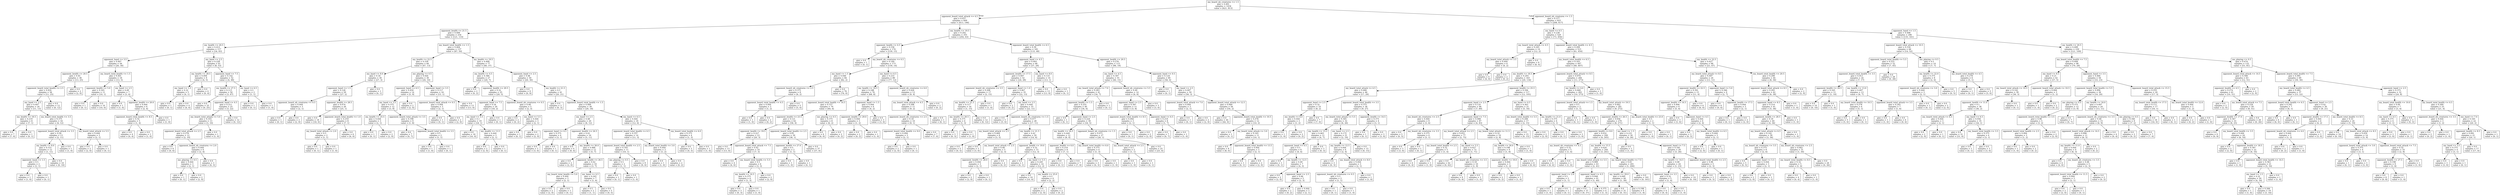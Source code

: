 digraph Tree {
node [shape=box] ;
0 [label="my_board_nb_creatures <= 1.5\ngini = 0.491\nsamples = 1434\nvalue = [621, 813]"] ;
1 [label="opponent_board_total_attack <= 4.5\ngini = 0.437\nsamples = 609\nvalue = [413, 196]"] ;
0 -> 1 [labeldistance=2.5, labelangle=45, headlabel="True"] ;
2 [label="opponent_health <= 21.5\ngini = 0.499\nsamples = 254\nvalue = [121, 133]"] ;
1 -> 2 ;
3 [label="my_health <= 20.5\ngini = 0.412\nsamples = 117\nvalue = [34, 83]"] ;
2 -> 3 ;
4 [label="opponent_hand <= 3.5\ngini = 0.497\nsamples = 56\nvalue = [26, 30]"] ;
3 -> 4 ;
5 [label="opponent_health <= 20.5\ngini = 0.45\nsamples = 38\nvalue = [13, 25]"] ;
4 -> 5 ;
6 [label="opponent_board_total_health <= 2.5\ngini = 0.424\nsamples = 36\nvalue = [11, 25]"] ;
5 -> 6 ;
7 [label="my_hand <= 2.5\ngini = 0.497\nsamples = 24\nvalue = [11, 13]"] ;
6 -> 7 ;
8 [label="my_health <= 18.5\ngini = 0.219\nsamples = 8\nvalue = [7, 1]"] ;
7 -> 8 ;
9 [label="gini = 0.0\nsamples = 7\nvalue = [7, 0]"] ;
8 -> 9 ;
10 [label="gini = 0.0\nsamples = 1\nvalue = [0, 1]"] ;
8 -> 10 ;
11 [label="my_board_total_health <= 3.5\ngini = 0.375\nsamples = 16\nvalue = [4, 12]"] ;
7 -> 11 ;
12 [label="opponent_board_total_attack <= 3.5\ngini = 0.26\nsamples = 13\nvalue = [2, 11]"] ;
11 -> 12 ;
13 [label="my_health <= 8.0\ngini = 0.153\nsamples = 12\nvalue = [1, 11]"] ;
12 -> 13 ;
14 [label="opponent_hand <= 1.5\ngini = 0.5\nsamples = 2\nvalue = [1, 1]"] ;
13 -> 14 ;
15 [label="gini = 0.0\nsamples = 1\nvalue = [1, 0]"] ;
14 -> 15 ;
16 [label="gini = 0.0\nsamples = 1\nvalue = [0, 1]"] ;
14 -> 16 ;
17 [label="gini = 0.0\nsamples = 10\nvalue = [0, 10]"] ;
13 -> 17 ;
18 [label="gini = 0.0\nsamples = 1\nvalue = [1, 0]"] ;
12 -> 18 ;
19 [label="my_board_total_attack <= 5.5\ngini = 0.444\nsamples = 3\nvalue = [2, 1]"] ;
11 -> 19 ;
20 [label="gini = 0.0\nsamples = 2\nvalue = [2, 0]"] ;
19 -> 20 ;
21 [label="gini = 0.0\nsamples = 1\nvalue = [0, 1]"] ;
19 -> 21 ;
22 [label="gini = 0.0\nsamples = 12\nvalue = [0, 12]"] ;
6 -> 22 ;
23 [label="gini = 0.0\nsamples = 2\nvalue = [2, 0]"] ;
5 -> 23 ;
24 [label="my_board_total_health <= 1.5\ngini = 0.401\nsamples = 18\nvalue = [13, 5]"] ;
4 -> 24 ;
25 [label="opponent_health <= 5.0\ngini = 0.165\nsamples = 11\nvalue = [10, 1]"] ;
24 -> 25 ;
26 [label="gini = 0.0\nsamples = 1\nvalue = [0, 1]"] ;
25 -> 26 ;
27 [label="gini = 0.0\nsamples = 10\nvalue = [10, 0]"] ;
25 -> 27 ;
28 [label="my_hand <= 2.5\ngini = 0.49\nsamples = 7\nvalue = [3, 4]"] ;
24 -> 28 ;
29 [label="gini = 0.0\nsamples = 1\nvalue = [1, 0]"] ;
28 -> 29 ;
30 [label="opponent_health <= 20.0\ngini = 0.444\nsamples = 6\nvalue = [2, 4]"] ;
28 -> 30 ;
31 [label="opponent_board_total_health <= 8.5\ngini = 0.32\nsamples = 5\nvalue = [1, 4]"] ;
30 -> 31 ;
32 [label="gini = 0.0\nsamples = 4\nvalue = [0, 4]"] ;
31 -> 32 ;
33 [label="gini = 0.0\nsamples = 1\nvalue = [1, 0]"] ;
31 -> 33 ;
34 [label="gini = 0.0\nsamples = 1\nvalue = [1, 0]"] ;
30 -> 34 ;
35 [label="my_hand <= 2.5\ngini = 0.228\nsamples = 61\nvalue = [8, 53]"] ;
3 -> 35 ;
36 [label="my_health <= 28.5\ngini = 0.494\nsamples = 9\nvalue = [4, 5]"] ;
35 -> 36 ;
37 [label="my_hand <= 1.5\ngini = 0.32\nsamples = 5\nvalue = [4, 1]"] ;
36 -> 37 ;
38 [label="gini = 0.0\nsamples = 1\nvalue = [0, 1]"] ;
37 -> 38 ;
39 [label="gini = 0.0\nsamples = 4\nvalue = [4, 0]"] ;
37 -> 39 ;
40 [label="gini = 0.0\nsamples = 4\nvalue = [0, 4]"] ;
36 -> 40 ;
41 [label="opponent_hand <= 7.5\ngini = 0.142\nsamples = 52\nvalue = [4, 48]"] ;
35 -> 41 ;
42 [label="my_health <= 27.5\ngini = 0.113\nsamples = 50\nvalue = [3, 47]"] ;
41 -> 42 ;
43 [label="gini = 0.0\nsamples = 25\nvalue = [0, 25]"] ;
42 -> 43 ;
44 [label="opponent_hand <= 4.5\ngini = 0.211\nsamples = 25\nvalue = [3, 22]"] ;
42 -> 44 ;
45 [label="my_board_total_attack <= 5.0\ngini = 0.355\nsamples = 13\nvalue = [3, 10]"] ;
44 -> 45 ;
46 [label="opponent_board_total_attack <= 2.5\ngini = 0.278\nsamples = 12\nvalue = [2, 10]"] ;
45 -> 46 ;
47 [label="gini = 0.0\nsamples = 6\nvalue = [0, 6]"] ;
46 -> 47 ;
48 [label="opponent_board_nb_creatures <= 2.0\ngini = 0.444\nsamples = 6\nvalue = [2, 4]"] ;
46 -> 48 ;
49 [label="me_playing <= 0.5\ngini = 0.444\nsamples = 3\nvalue = [2, 1]"] ;
48 -> 49 ;
50 [label="gini = 0.0\nsamples = 1\nvalue = [0, 1]"] ;
49 -> 50 ;
51 [label="gini = 0.0\nsamples = 2\nvalue = [2, 0]"] ;
49 -> 51 ;
52 [label="gini = 0.0\nsamples = 3\nvalue = [0, 3]"] ;
48 -> 52 ;
53 [label="gini = 0.0\nsamples = 1\nvalue = [1, 0]"] ;
45 -> 53 ;
54 [label="gini = 0.0\nsamples = 12\nvalue = [0, 12]"] ;
44 -> 54 ;
55 [label="my_hand <= 6.5\ngini = 0.5\nsamples = 2\nvalue = [1, 1]"] ;
41 -> 55 ;
56 [label="gini = 0.0\nsamples = 1\nvalue = [0, 1]"] ;
55 -> 56 ;
57 [label="gini = 0.0\nsamples = 1\nvalue = [1, 0]"] ;
55 -> 57 ;
58 [label="my_board_total_health <= 1.5\ngini = 0.464\nsamples = 137\nvalue = [87, 50]"] ;
2 -> 58 ;
59 [label="my_health <= 22.5\ngini = 0.339\nsamples = 60\nvalue = [47, 13]"] ;
58 -> 59 ;
60 [label="my_hand <= 8.0\ngini = 0.18\nsamples = 30\nvalue = [27, 3]"] ;
59 -> 60 ;
61 [label="opponent_hand <= 1.5\ngini = 0.128\nsamples = 29\nvalue = [27, 2]"] ;
60 -> 61 ;
62 [label="opponent_board_nb_creatures <= 0.5\ngini = 0.444\nsamples = 3\nvalue = [2, 1]"] ;
61 -> 62 ;
63 [label="gini = 0.0\nsamples = 1\nvalue = [0, 1]"] ;
62 -> 63 ;
64 [label="gini = 0.0\nsamples = 2\nvalue = [2, 0]"] ;
62 -> 64 ;
65 [label="opponent_health <= 28.5\ngini = 0.074\nsamples = 26\nvalue = [25, 1]"] ;
61 -> 65 ;
66 [label="gini = 0.0\nsamples = 18\nvalue = [18, 0]"] ;
65 -> 66 ;
67 [label="opponent_board_total_health <= 1.0\ngini = 0.219\nsamples = 8\nvalue = [7, 1]"] ;
65 -> 67 ;
68 [label="my_board_total_attack <= 2.0\ngini = 0.5\nsamples = 2\nvalue = [1, 1]"] ;
67 -> 68 ;
69 [label="gini = 0.0\nsamples = 1\nvalue = [0, 1]"] ;
68 -> 69 ;
70 [label="gini = 0.0\nsamples = 1\nvalue = [1, 0]"] ;
68 -> 70 ;
71 [label="gini = 0.0\nsamples = 6\nvalue = [6, 0]"] ;
67 -> 71 ;
72 [label="gini = 0.0\nsamples = 1\nvalue = [0, 1]"] ;
60 -> 72 ;
73 [label="me_playing <= 0.5\ngini = 0.444\nsamples = 30\nvalue = [20, 10]"] ;
59 -> 73 ;
74 [label="opponent_hand <= 6.5\ngini = 0.459\nsamples = 14\nvalue = [5, 9]"] ;
73 -> 74 ;
75 [label="my_hand <= 3.5\ngini = 0.375\nsamples = 12\nvalue = [3, 9]"] ;
74 -> 75 ;
76 [label="my_health <= 25.5\ngini = 0.444\nsamples = 3\nvalue = [2, 1]"] ;
75 -> 76 ;
77 [label="gini = 0.0\nsamples = 1\nvalue = [0, 1]"] ;
76 -> 77 ;
78 [label="gini = 0.0\nsamples = 2\nvalue = [2, 0]"] ;
76 -> 78 ;
79 [label="opponent_board_total_attack <= 3.5\ngini = 0.198\nsamples = 9\nvalue = [1, 8]"] ;
75 -> 79 ;
80 [label="gini = 0.0\nsamples = 7\nvalue = [0, 7]"] ;
79 -> 80 ;
81 [label="opponent_board_total_health <= 3.5\ngini = 0.5\nsamples = 2\nvalue = [1, 1]"] ;
79 -> 81 ;
82 [label="gini = 0.0\nsamples = 1\nvalue = [1, 0]"] ;
81 -> 82 ;
83 [label="gini = 0.0\nsamples = 1\nvalue = [0, 1]"] ;
81 -> 83 ;
84 [label="gini = 0.0\nsamples = 2\nvalue = [2, 0]"] ;
74 -> 84 ;
85 [label="opponent_hand <= 3.5\ngini = 0.117\nsamples = 16\nvalue = [15, 1]"] ;
73 -> 85 ;
86 [label="opponent_board_total_attack <= 0.5\ngini = 0.444\nsamples = 3\nvalue = [2, 1]"] ;
85 -> 86 ;
87 [label="gini = 0.0\nsamples = 1\nvalue = [0, 1]"] ;
86 -> 87 ;
88 [label="gini = 0.0\nsamples = 2\nvalue = [2, 0]"] ;
86 -> 88 ;
89 [label="gini = 0.0\nsamples = 13\nvalue = [13, 0]"] ;
85 -> 89 ;
90 [label="my_health <= 19.5\ngini = 0.499\nsamples = 77\nvalue = [40, 37]"] ;
58 -> 90 ;
91 [label="my_health <= 4.5\ngini = 0.384\nsamples = 27\nvalue = [20, 7]"] ;
90 -> 91 ;
92 [label="gini = 0.0\nsamples = 2\nvalue = [0, 2]"] ;
91 -> 92 ;
93 [label="opponent_health <= 29.5\ngini = 0.32\nsamples = 25\nvalue = [20, 5]"] ;
91 -> 93 ;
94 [label="opponent_hand <= 7.5\ngini = 0.18\nsamples = 20\nvalue = [18, 2]"] ;
93 -> 94 ;
95 [label="my_hand <= 5.5\ngini = 0.1\nsamples = 19\nvalue = [18, 1]"] ;
94 -> 95 ;
96 [label="gini = 0.0\nsamples = 16\nvalue = [16, 0]"] ;
95 -> 96 ;
97 [label="my_health <= 13.5\ngini = 0.444\nsamples = 3\nvalue = [2, 1]"] ;
95 -> 97 ;
98 [label="gini = 0.0\nsamples = 2\nvalue = [2, 0]"] ;
97 -> 98 ;
99 [label="gini = 0.0\nsamples = 1\nvalue = [0, 1]"] ;
97 -> 99 ;
100 [label="gini = 0.0\nsamples = 1\nvalue = [0, 1]"] ;
94 -> 100 ;
101 [label="opponent_board_nb_creatures <= 0.5\ngini = 0.48\nsamples = 5\nvalue = [2, 3]"] ;
93 -> 101 ;
102 [label="gini = 0.0\nsamples = 2\nvalue = [0, 2]"] ;
101 -> 102 ;
103 [label="my_hand <= 5.5\ngini = 0.444\nsamples = 3\nvalue = [2, 1]"] ;
101 -> 103 ;
104 [label="gini = 0.0\nsamples = 1\nvalue = [0, 1]"] ;
103 -> 104 ;
105 [label="gini = 0.0\nsamples = 2\nvalue = [2, 0]"] ;
103 -> 105 ;
106 [label="opponent_hand <= 2.5\ngini = 0.48\nsamples = 50\nvalue = [20, 30]"] ;
90 -> 106 ;
107 [label="gini = 0.0\nsamples = 9\nvalue = [0, 9]"] ;
106 -> 107 ;
108 [label="my_health <= 21.5\ngini = 0.5\nsamples = 41\nvalue = [20, 21]"] ;
106 -> 108 ;
109 [label="gini = 0.0\nsamples = 3\nvalue = [0, 3]"] ;
108 -> 109 ;
110 [label="opponent_board_total_health <= 1.5\ngini = 0.499\nsamples = 38\nvalue = [20, 18]"] ;
108 -> 110 ;
111 [label="my_hand <= 2.5\ngini = 0.48\nsamples = 20\nvalue = [8, 12]"] ;
110 -> 111 ;
112 [label="opponent_hand <= 4.5\ngini = 0.375\nsamples = 4\nvalue = [3, 1]"] ;
111 -> 112 ;
113 [label="gini = 0.0\nsamples = 3\nvalue = [3, 0]"] ;
112 -> 113 ;
114 [label="gini = 0.0\nsamples = 1\nvalue = [0, 1]"] ;
112 -> 114 ;
115 [label="opponent_health <= 24.5\ngini = 0.43\nsamples = 16\nvalue = [5, 11]"] ;
111 -> 115 ;
116 [label="gini = 0.0\nsamples = 4\nvalue = [0, 4]"] ;
115 -> 116 ;
117 [label="my_health <= 26.0\ngini = 0.486\nsamples = 12\nvalue = [5, 7]"] ;
115 -> 117 ;
118 [label="gini = 0.0\nsamples = 2\nvalue = [2, 0]"] ;
117 -> 118 ;
119 [label="opponent_health <= 26.5\ngini = 0.42\nsamples = 10\nvalue = [3, 7]"] ;
117 -> 119 ;
120 [label="my_board_total_health <= 5.0\ngini = 0.444\nsamples = 3\nvalue = [2, 1]"] ;
119 -> 120 ;
121 [label="gini = 0.0\nsamples = 2\nvalue = [2, 0]"] ;
120 -> 121 ;
122 [label="gini = 0.0\nsamples = 1\nvalue = [0, 1]"] ;
120 -> 122 ;
123 [label="my_hand <= 4.5\ngini = 0.245\nsamples = 7\nvalue = [1, 6]"] ;
119 -> 123 ;
124 [label="gini = 0.5\nsamples = 2\nvalue = [1, 1]"] ;
123 -> 124 ;
125 [label="gini = 0.0\nsamples = 5\nvalue = [0, 5]"] ;
123 -> 125 ;
126 [label="my_hand <= 6.5\ngini = 0.444\nsamples = 18\nvalue = [12, 6]"] ;
110 -> 126 ;
127 [label="opponent_board_total_health <= 6.5\ngini = 0.337\nsamples = 14\nvalue = [11, 3]"] ;
126 -> 127 ;
128 [label="opponent_board_total_health <= 2.5\ngini = 0.165\nsamples = 11\nvalue = [10, 1]"] ;
127 -> 128 ;
129 [label="me_playing <= 0.5\ngini = 0.5\nsamples = 2\nvalue = [1, 1]"] ;
128 -> 129 ;
130 [label="gini = 0.0\nsamples = 1\nvalue = [0, 1]"] ;
129 -> 130 ;
131 [label="gini = 0.0\nsamples = 1\nvalue = [1, 0]"] ;
129 -> 131 ;
132 [label="gini = 0.0\nsamples = 9\nvalue = [9, 0]"] ;
128 -> 132 ;
133 [label="my_board_total_health <= 3.0\ngini = 0.444\nsamples = 3\nvalue = [1, 2]"] ;
127 -> 133 ;
134 [label="gini = 0.0\nsamples = 1\nvalue = [1, 0]"] ;
133 -> 134 ;
135 [label="gini = 0.0\nsamples = 2\nvalue = [0, 2]"] ;
133 -> 135 ;
136 [label="my_board_total_health <= 6.0\ngini = 0.375\nsamples = 4\nvalue = [1, 3]"] ;
126 -> 136 ;
137 [label="gini = 0.0\nsamples = 3\nvalue = [0, 3]"] ;
136 -> 137 ;
138 [label="gini = 0.0\nsamples = 1\nvalue = [1, 0]"] ;
136 -> 138 ;
139 [label="my_health <= 19.5\ngini = 0.292\nsamples = 355\nvalue = [292, 63]"] ;
1 -> 139 ;
140 [label="opponent_health <= 4.5\ngini = 0.158\nsamples = 174\nvalue = [159, 15]"] ;
139 -> 140 ;
141 [label="gini = 0.0\nsamples = 1\nvalue = [0, 1]"] ;
140 -> 141 ;
142 [label="my_board_nb_creatures <= 0.5\ngini = 0.149\nsamples = 173\nvalue = [159, 14]"] ;
140 -> 142 ;
143 [label="my_hand <= 1.5\ngini = 0.046\nsamples = 84\nvalue = [82, 2]"] ;
142 -> 143 ;
144 [label="opponent_board_nb_creatures <= 2.5\ngini = 0.375\nsamples = 8\nvalue = [6, 2]"] ;
143 -> 144 ;
145 [label="opponent_board_total_health <= 4.5\ngini = 0.444\nsamples = 3\nvalue = [1, 2]"] ;
144 -> 145 ;
146 [label="gini = 0.0\nsamples = 1\nvalue = [1, 0]"] ;
145 -> 146 ;
147 [label="gini = 0.0\nsamples = 2\nvalue = [0, 2]"] ;
145 -> 147 ;
148 [label="gini = 0.0\nsamples = 5\nvalue = [5, 0]"] ;
144 -> 148 ;
149 [label="gini = 0.0\nsamples = 76\nvalue = [76, 0]"] ;
143 -> 149 ;
150 [label="my_hand <= 6.5\ngini = 0.233\nsamples = 89\nvalue = [77, 12]"] ;
142 -> 150 ;
151 [label="my_health <= 18.5\ngini = 0.188\nsamples = 76\nvalue = [68, 8]"] ;
150 -> 151 ;
152 [label="opponent_board_total_health <= 14.5\ngini = 0.157\nsamples = 70\nvalue = [64, 6]"] ;
151 -> 152 ;
153 [label="opponent_health <= 23.5\ngini = 0.121\nsamples = 62\nvalue = [58, 4]"] ;
152 -> 153 ;
154 [label="opponent_health <= 19.5\ngini = 0.227\nsamples = 23\nvalue = [20, 3]"] ;
153 -> 154 ;
155 [label="gini = 0.0\nsamples = 13\nvalue = [13, 0]"] ;
154 -> 155 ;
156 [label="opponent_board_total_attack <= 7.5\ngini = 0.42\nsamples = 10\nvalue = [7, 3]"] ;
154 -> 156 ;
157 [label="gini = 0.0\nsamples = 4\nvalue = [4, 0]"] ;
156 -> 157 ;
158 [label="my_board_total_health <= 5.5\ngini = 0.5\nsamples = 6\nvalue = [3, 3]"] ;
156 -> 158 ;
159 [label="my_health <= 14.5\ngini = 0.375\nsamples = 4\nvalue = [1, 3]"] ;
158 -> 159 ;
160 [label="gini = 0.0\nsamples = 3\nvalue = [0, 3]"] ;
159 -> 160 ;
161 [label="gini = 0.0\nsamples = 1\nvalue = [1, 0]"] ;
159 -> 161 ;
162 [label="gini = 0.0\nsamples = 2\nvalue = [2, 0]"] ;
158 -> 162 ;
163 [label="opponent_board_total_health <= 2.5\ngini = 0.05\nsamples = 39\nvalue = [38, 1]"] ;
153 -> 163 ;
164 [label="opponent_health <= 27.0\ngini = 0.5\nsamples = 2\nvalue = [1, 1]"] ;
163 -> 164 ;
165 [label="gini = 0.0\nsamples = 1\nvalue = [1, 0]"] ;
164 -> 165 ;
166 [label="gini = 0.0\nsamples = 1\nvalue = [0, 1]"] ;
164 -> 166 ;
167 [label="gini = 0.0\nsamples = 37\nvalue = [37, 0]"] ;
163 -> 167 ;
168 [label="me_playing <= 0.5\ngini = 0.375\nsamples = 8\nvalue = [6, 2]"] ;
152 -> 168 ;
169 [label="gini = 0.0\nsamples = 6\nvalue = [6, 0]"] ;
168 -> 169 ;
170 [label="gini = 0.0\nsamples = 2\nvalue = [0, 2]"] ;
168 -> 170 ;
171 [label="opponent_hand <= 1.5\ngini = 0.444\nsamples = 6\nvalue = [4, 2]"] ;
151 -> 171 ;
172 [label="opponent_health <= 29.0\ngini = 0.444\nsamples = 3\nvalue = [1, 2]"] ;
171 -> 172 ;
173 [label="gini = 0.0\nsamples = 2\nvalue = [0, 2]"] ;
172 -> 173 ;
174 [label="gini = 0.0\nsamples = 1\nvalue = [1, 0]"] ;
172 -> 174 ;
175 [label="gini = 0.0\nsamples = 3\nvalue = [3, 0]"] ;
171 -> 175 ;
176 [label="opponent_board_nb_creatures <= 6.0\ngini = 0.426\nsamples = 13\nvalue = [9, 4]"] ;
150 -> 176 ;
177 [label="my_board_total_attack <= 4.5\ngini = 0.298\nsamples = 11\nvalue = [9, 2]"] ;
176 -> 177 ;
178 [label="opponent_board_nb_creatures <= 2.5\ngini = 0.18\nsamples = 10\nvalue = [9, 1]"] ;
177 -> 178 ;
179 [label="opponent_board_total_health <= 9.0\ngini = 0.444\nsamples = 3\nvalue = [2, 1]"] ;
178 -> 179 ;
180 [label="gini = 0.0\nsamples = 2\nvalue = [2, 0]"] ;
179 -> 180 ;
181 [label="gini = 0.0\nsamples = 1\nvalue = [0, 1]"] ;
179 -> 181 ;
182 [label="gini = 0.0\nsamples = 7\nvalue = [7, 0]"] ;
178 -> 182 ;
183 [label="gini = 0.0\nsamples = 1\nvalue = [0, 1]"] ;
177 -> 183 ;
184 [label="gini = 0.0\nsamples = 2\nvalue = [0, 2]"] ;
176 -> 184 ;
185 [label="opponent_board_total_health <= 6.5\ngini = 0.39\nsamples = 181\nvalue = [133, 48]"] ;
139 -> 185 ;
186 [label="opponent_hand <= 4.5\ngini = 0.493\nsamples = 66\nvalue = [37, 29]"] ;
185 -> 186 ;
187 [label="opponent_health <= 17.5\ngini = 0.497\nsamples = 52\nvalue = [24, 28]"] ;
186 -> 187 ;
188 [label="opponent_board_nb_creatures <= 3.5\ngini = 0.208\nsamples = 17\nvalue = [2, 15]"] ;
187 -> 188 ;
189 [label="my_health <= 21.5\ngini = 0.117\nsamples = 16\nvalue = [1, 15]"] ;
188 -> 189 ;
190 [label="my_health <= 20.5\ngini = 0.375\nsamples = 4\nvalue = [1, 3]"] ;
189 -> 190 ;
191 [label="gini = 0.0\nsamples = 3\nvalue = [0, 3]"] ;
190 -> 191 ;
192 [label="gini = 0.0\nsamples = 1\nvalue = [1, 0]"] ;
190 -> 192 ;
193 [label="gini = 0.0\nsamples = 12\nvalue = [0, 12]"] ;
189 -> 193 ;
194 [label="gini = 0.0\nsamples = 1\nvalue = [1, 0]"] ;
188 -> 194 ;
195 [label="opponent_hand <= 1.0\ngini = 0.467\nsamples = 35\nvalue = [22, 13]"] ;
187 -> 195 ;
196 [label="gini = 0.0\nsamples = 2\nvalue = [0, 2]"] ;
195 -> 196 ;
197 [label="my_hand <= 2.5\ngini = 0.444\nsamples = 33\nvalue = [22, 11]"] ;
195 -> 197 ;
198 [label="gini = 0.0\nsamples = 5\nvalue = [5, 0]"] ;
197 -> 198 ;
199 [label="opponent_board_nb_creatures <= 1.5\ngini = 0.477\nsamples = 28\nvalue = [17, 11]"] ;
197 -> 199 ;
200 [label="my_board_total_attack <= 2.5\ngini = 0.469\nsamples = 8\nvalue = [3, 5]"] ;
199 -> 200 ;
201 [label="gini = 0.0\nsamples = 5\nvalue = [0, 5]"] ;
200 -> 201 ;
202 [label="gini = 0.0\nsamples = 3\nvalue = [3, 0]"] ;
200 -> 202 ;
203 [label="my_health <= 21.5\ngini = 0.42\nsamples = 20\nvalue = [14, 6]"] ;
199 -> 203 ;
204 [label="my_board_total_attack <= 2.5\ngini = 0.48\nsamples = 5\nvalue = [2, 3]"] ;
203 -> 204 ;
205 [label="opponent_health <= 28.0\ngini = 0.444\nsamples = 3\nvalue = [2, 1]"] ;
204 -> 205 ;
206 [label="gini = 0.0\nsamples = 2\nvalue = [2, 0]"] ;
205 -> 206 ;
207 [label="gini = 0.0\nsamples = 1\nvalue = [0, 1]"] ;
205 -> 207 ;
208 [label="gini = 0.0\nsamples = 2\nvalue = [0, 2]"] ;
204 -> 208 ;
209 [label="opponent_health <= 19.0\ngini = 0.32\nsamples = 15\nvalue = [12, 3]"] ;
203 -> 209 ;
210 [label="gini = 0.0\nsamples = 1\nvalue = [0, 1]"] ;
209 -> 210 ;
211 [label="my_hand <= 5.5\ngini = 0.245\nsamples = 14\nvalue = [12, 2]"] ;
209 -> 211 ;
212 [label="gini = 0.0\nsamples = 10\nvalue = [10, 0]"] ;
211 -> 212 ;
213 [label="my_health <= 25.0\ngini = 0.5\nsamples = 4\nvalue = [2, 2]"] ;
211 -> 213 ;
214 [label="gini = 0.0\nsamples = 2\nvalue = [2, 0]"] ;
213 -> 214 ;
215 [label="gini = 0.0\nsamples = 2\nvalue = [0, 2]"] ;
213 -> 215 ;
216 [label="my_hand <= 8.0\ngini = 0.133\nsamples = 14\nvalue = [13, 1]"] ;
186 -> 216 ;
217 [label="gini = 0.0\nsamples = 13\nvalue = [13, 0]"] ;
216 -> 217 ;
218 [label="gini = 0.0\nsamples = 1\nvalue = [0, 1]"] ;
216 -> 218 ;
219 [label="opponent_health <= 20.5\ngini = 0.276\nsamples = 115\nvalue = [96, 19]"] ;
185 -> 219 ;
220 [label="my_hand <= 4.5\ngini = 0.397\nsamples = 55\nvalue = [40, 15]"] ;
219 -> 220 ;
221 [label="my_board_total_attack <= 7.0\ngini = 0.283\nsamples = 41\nvalue = [34, 7]"] ;
220 -> 221 ;
222 [label="opponent_health <= 1.5\ngini = 0.255\nsamples = 40\nvalue = [34, 6]"] ;
221 -> 222 ;
223 [label="gini = 0.0\nsamples = 1\nvalue = [0, 1]"] ;
222 -> 223 ;
224 [label="opponent_hand <= 2.5\ngini = 0.224\nsamples = 39\nvalue = [34, 5]"] ;
222 -> 224 ;
225 [label="my_health <= 24.5\ngini = 0.444\nsamples = 12\nvalue = [8, 4]"] ;
224 -> 225 ;
226 [label="opponent_health <= 6.0\ngini = 0.219\nsamples = 8\nvalue = [7, 1]"] ;
225 -> 226 ;
227 [label="gini = 0.0\nsamples = 1\nvalue = [0, 1]"] ;
226 -> 227 ;
228 [label="gini = 0.0\nsamples = 7\nvalue = [7, 0]"] ;
226 -> 228 ;
229 [label="my_board_total_health <= 6.0\ngini = 0.375\nsamples = 4\nvalue = [1, 3]"] ;
225 -> 229 ;
230 [label="gini = 0.0\nsamples = 3\nvalue = [0, 3]"] ;
229 -> 230 ;
231 [label="gini = 0.0\nsamples = 1\nvalue = [1, 0]"] ;
229 -> 231 ;
232 [label="opponent_board_nb_creatures <= 1.5\ngini = 0.071\nsamples = 27\nvalue = [26, 1]"] ;
224 -> 232 ;
233 [label="my_board_total_attack <= 2.5\ngini = 0.5\nsamples = 2\nvalue = [1, 1]"] ;
232 -> 233 ;
234 [label="gini = 0.0\nsamples = 1\nvalue = [1, 0]"] ;
233 -> 234 ;
235 [label="gini = 0.0\nsamples = 1\nvalue = [0, 1]"] ;
233 -> 235 ;
236 [label="gini = 0.0\nsamples = 25\nvalue = [25, 0]"] ;
232 -> 236 ;
237 [label="gini = 0.0\nsamples = 1\nvalue = [0, 1]"] ;
221 -> 237 ;
238 [label="opponent_board_nb_creatures <= 5.5\ngini = 0.49\nsamples = 14\nvalue = [6, 8]"] ;
220 -> 238 ;
239 [label="opponent_hand <= 2.5\ngini = 0.397\nsamples = 11\nvalue = [3, 8]"] ;
238 -> 239 ;
240 [label="opponent_board_total_health <= 8.5\ngini = 0.444\nsamples = 3\nvalue = [2, 1]"] ;
239 -> 240 ;
241 [label="gini = 0.0\nsamples = 1\nvalue = [0, 1]"] ;
240 -> 241 ;
242 [label="gini = 0.0\nsamples = 2\nvalue = [2, 0]"] ;
240 -> 242 ;
243 [label="opponent_hand <= 6.5\ngini = 0.219\nsamples = 8\nvalue = [1, 7]"] ;
239 -> 243 ;
244 [label="gini = 0.0\nsamples = 7\nvalue = [0, 7]"] ;
243 -> 244 ;
245 [label="gini = 0.0\nsamples = 1\nvalue = [1, 0]"] ;
243 -> 245 ;
246 [label="gini = 0.0\nsamples = 3\nvalue = [3, 0]"] ;
238 -> 246 ;
247 [label="opponent_hand <= 0.5\ngini = 0.124\nsamples = 60\nvalue = [56, 4]"] ;
219 -> 247 ;
248 [label="gini = 0.0\nsamples = 1\nvalue = [0, 1]"] ;
247 -> 248 ;
249 [label="my_hand <= 2.5\ngini = 0.097\nsamples = 59\nvalue = [56, 3]"] ;
247 -> 249 ;
250 [label="opponent_board_total_attack <= 7.0\ngini = 0.444\nsamples = 3\nvalue = [2, 1]"] ;
249 -> 250 ;
251 [label="gini = 0.0\nsamples = 1\nvalue = [0, 1]"] ;
250 -> 251 ;
252 [label="gini = 0.0\nsamples = 2\nvalue = [2, 0]"] ;
250 -> 252 ;
253 [label="opponent_board_total_attack <= 12.5\ngini = 0.069\nsamples = 56\nvalue = [54, 2]"] ;
249 -> 253 ;
254 [label="gini = 0.0\nsamples = 44\nvalue = [44, 0]"] ;
253 -> 254 ;
255 [label="opponent_board_total_health <= 10.5\ngini = 0.278\nsamples = 12\nvalue = [10, 2]"] ;
253 -> 255 ;
256 [label="gini = 0.0\nsamples = 1\nvalue = [0, 1]"] ;
255 -> 256 ;
257 [label="my_board_total_attack <= 3.0\ngini = 0.165\nsamples = 11\nvalue = [10, 1]"] ;
255 -> 257 ;
258 [label="gini = 0.0\nsamples = 8\nvalue = [8, 0]"] ;
257 -> 258 ;
259 [label="opponent_board_total_health <= 13.5\ngini = 0.444\nsamples = 3\nvalue = [2, 1]"] ;
257 -> 259 ;
260 [label="gini = 0.0\nsamples = 1\nvalue = [0, 1]"] ;
259 -> 260 ;
261 [label="gini = 0.0\nsamples = 2\nvalue = [2, 0]"] ;
259 -> 261 ;
262 [label="opponent_board_nb_creatures <= 1.5\ngini = 0.377\nsamples = 825\nvalue = [208, 617]"] ;
0 -> 262 [labeldistance=2.5, labelangle=-45, headlabel="False"] ;
263 [label="my_hand <= 0.5\ngini = 0.238\nsamples = 529\nvalue = [73, 456]"] ;
262 -> 263 ;
264 [label="my_board_total_attack <= 4.5\ngini = 0.245\nsamples = 14\nvalue = [12, 2]"] ;
263 -> 264 ;
265 [label="my_board_total_attack <= 3.5\ngini = 0.444\nsamples = 6\nvalue = [4, 2]"] ;
264 -> 265 ;
266 [label="gini = 0.0\nsamples = 4\nvalue = [4, 0]"] ;
265 -> 266 ;
267 [label="gini = 0.0\nsamples = 2\nvalue = [0, 2]"] ;
265 -> 267 ;
268 [label="gini = 0.0\nsamples = 8\nvalue = [8, 0]"] ;
264 -> 268 ;
269 [label="opponent_board_total_health <= 4.5\ngini = 0.209\nsamples = 515\nvalue = [61, 454]"] ;
263 -> 269 ;
270 [label="my_board_total_health <= 6.5\ngini = 0.163\nsamples = 447\nvalue = [40, 407]"] ;
269 -> 270 ;
271 [label="my_health <= 18.5\ngini = 0.293\nsamples = 163\nvalue = [29, 134]"] ;
270 -> 271 ;
272 [label="my_board_total_attack <= 4.5\ngini = 0.466\nsamples = 46\nvalue = [17, 29]"] ;
271 -> 272 ;
273 [label="opponent_hand <= 2.5\ngini = 0.32\nsamples = 10\nvalue = [8, 2]"] ;
272 -> 273 ;
274 [label="my_health <= 8.0\ngini = 0.444\nsamples = 3\nvalue = [1, 2]"] ;
273 -> 274 ;
275 [label="gini = 0.0\nsamples = 1\nvalue = [1, 0]"] ;
274 -> 275 ;
276 [label="gini = 0.0\nsamples = 2\nvalue = [0, 2]"] ;
274 -> 276 ;
277 [label="gini = 0.0\nsamples = 7\nvalue = [7, 0]"] ;
273 -> 277 ;
278 [label="opponent_board_total_health <= 3.5\ngini = 0.375\nsamples = 36\nvalue = [9, 27]"] ;
272 -> 278 ;
279 [label="my_board_total_attack <= 5.5\ngini = 0.305\nsamples = 32\nvalue = [6, 26]"] ;
278 -> 279 ;
280 [label="my_health <= 15.5\ngini = 0.463\nsamples = 11\nvalue = [4, 7]"] ;
279 -> 280 ;
281 [label="opponent_hand <= 0.5\ngini = 0.5\nsamples = 8\nvalue = [4, 4]"] ;
280 -> 281 ;
282 [label="gini = 0.0\nsamples = 1\nvalue = [0, 1]"] ;
281 -> 282 ;
283 [label="my_health <= 12.5\ngini = 0.49\nsamples = 7\nvalue = [4, 3]"] ;
281 -> 283 ;
284 [label="gini = 0.0\nsamples = 2\nvalue = [2, 0]"] ;
283 -> 284 ;
285 [label="opponent_hand <= 2.5\ngini = 0.48\nsamples = 5\nvalue = [2, 3]"] ;
283 -> 285 ;
286 [label="gini = 0.0\nsamples = 2\nvalue = [0, 2]"] ;
285 -> 286 ;
287 [label="gini = 0.444\nsamples = 3\nvalue = [2, 1]"] ;
285 -> 287 ;
288 [label="gini = 0.0\nsamples = 3\nvalue = [0, 3]"] ;
280 -> 288 ;
289 [label="my_hand <= 2.5\ngini = 0.172\nsamples = 21\nvalue = [2, 19]"] ;
279 -> 289 ;
290 [label="my_health <= 12.5\ngini = 0.444\nsamples = 6\nvalue = [2, 4]"] ;
289 -> 290 ;
291 [label="gini = 0.0\nsamples = 3\nvalue = [0, 3]"] ;
290 -> 291 ;
292 [label="my_board_total_attack <= 8.0\ngini = 0.444\nsamples = 3\nvalue = [2, 1]"] ;
290 -> 292 ;
293 [label="opponent_board_nb_creatures <= 0.5\ngini = 0.5\nsamples = 2\nvalue = [1, 1]"] ;
292 -> 293 ;
294 [label="gini = 0.0\nsamples = 1\nvalue = [0, 1]"] ;
293 -> 294 ;
295 [label="gini = 0.0\nsamples = 1\nvalue = [1, 0]"] ;
293 -> 295 ;
296 [label="gini = 0.0\nsamples = 1\nvalue = [1, 0]"] ;
292 -> 296 ;
297 [label="gini = 0.0\nsamples = 15\nvalue = [0, 15]"] ;
289 -> 297 ;
298 [label="opponent_health <= 14.5\ngini = 0.375\nsamples = 4\nvalue = [3, 1]"] ;
278 -> 298 ;
299 [label="gini = 0.0\nsamples = 1\nvalue = [0, 1]"] ;
298 -> 299 ;
300 [label="gini = 0.0\nsamples = 3\nvalue = [3, 0]"] ;
298 -> 300 ;
301 [label="opponent_health <= 25.5\ngini = 0.184\nsamples = 117\nvalue = [12, 105]"] ;
271 -> 301 ;
302 [label="opponent_hand <= 2.5\ngini = 0.135\nsamples = 96\nvalue = [7, 89]"] ;
301 -> 302 ;
303 [label="my_board_nb_creatures <= 2.5\ngini = 0.444\nsamples = 9\nvalue = [3, 6]"] ;
302 -> 303 ;
304 [label="gini = 0.0\nsamples = 5\nvalue = [0, 5]"] ;
303 -> 304 ;
305 [label="my_board_nb_creatures <= 3.5\ngini = 0.375\nsamples = 4\nvalue = [3, 1]"] ;
303 -> 305 ;
306 [label="gini = 0.0\nsamples = 3\nvalue = [3, 0]"] ;
305 -> 306 ;
307 [label="gini = 0.0\nsamples = 1\nvalue = [0, 1]"] ;
305 -> 307 ;
308 [label="opponent_hand <= 7.5\ngini = 0.088\nsamples = 87\nvalue = [4, 83]"] ;
302 -> 308 ;
309 [label="my_board_total_attack <= 2.5\ngini = 0.051\nsamples = 77\nvalue = [2, 75]"] ;
308 -> 309 ;
310 [label="my_board_total_health <= 2.5\ngini = 0.32\nsamples = 5\nvalue = [1, 4]"] ;
309 -> 310 ;
311 [label="gini = 0.0\nsamples = 4\nvalue = [0, 4]"] ;
310 -> 311 ;
312 [label="gini = 0.0\nsamples = 1\nvalue = [1, 0]"] ;
310 -> 312 ;
313 [label="my_hand <= 5.5\ngini = 0.027\nsamples = 72\nvalue = [1, 71]"] ;
309 -> 313 ;
314 [label="gini = 0.0\nsamples = 62\nvalue = [0, 62]"] ;
313 -> 314 ;
315 [label="my_board_nb_creatures <= 3.5\ngini = 0.18\nsamples = 10\nvalue = [1, 9]"] ;
313 -> 315 ;
316 [label="gini = 0.0\nsamples = 9\nvalue = [0, 9]"] ;
315 -> 316 ;
317 [label="gini = 0.0\nsamples = 1\nvalue = [1, 0]"] ;
315 -> 317 ;
318 [label="my_board_total_attack <= 11.5\ngini = 0.32\nsamples = 10\nvalue = [2, 8]"] ;
308 -> 318 ;
319 [label="my_health <= 26.0\ngini = 0.198\nsamples = 9\nvalue = [1, 8]"] ;
318 -> 319 ;
320 [label="opponent_health <= 19.0\ngini = 0.444\nsamples = 3\nvalue = [1, 2]"] ;
319 -> 320 ;
321 [label="gini = 0.0\nsamples = 2\nvalue = [0, 2]"] ;
320 -> 321 ;
322 [label="gini = 0.0\nsamples = 1\nvalue = [1, 0]"] ;
320 -> 322 ;
323 [label="gini = 0.0\nsamples = 6\nvalue = [0, 6]"] ;
319 -> 323 ;
324 [label="gini = 0.0\nsamples = 1\nvalue = [1, 0]"] ;
318 -> 324 ;
325 [label="my_hand <= 4.5\ngini = 0.363\nsamples = 21\nvalue = [5, 16]"] ;
301 -> 325 ;
326 [label="my_board_total_health <= 5.5\ngini = 0.208\nsamples = 17\nvalue = [2, 15]"] ;
325 -> 326 ;
327 [label="gini = 0.0\nsamples = 15\nvalue = [0, 15]"] ;
326 -> 327 ;
328 [label="gini = 0.0\nsamples = 2\nvalue = [2, 0]"] ;
326 -> 328 ;
329 [label="my_health <= 21.0\ngini = 0.375\nsamples = 4\nvalue = [3, 1]"] ;
325 -> 329 ;
330 [label="gini = 0.0\nsamples = 1\nvalue = [0, 1]"] ;
329 -> 330 ;
331 [label="gini = 0.0\nsamples = 3\nvalue = [3, 0]"] ;
329 -> 331 ;
332 [label="opponent_board_total_attack <= 8.5\ngini = 0.074\nsamples = 284\nvalue = [11, 273]"] ;
270 -> 332 ;
333 [label="my_health <= 4.0\ngini = 0.068\nsamples = 283\nvalue = [10, 273]"] ;
332 -> 333 ;
334 [label="opponent_board_total_attack <= 1.5\ngini = 0.5\nsamples = 2\nvalue = [1, 1]"] ;
333 -> 334 ;
335 [label="gini = 0.0\nsamples = 1\nvalue = [0, 1]"] ;
334 -> 335 ;
336 [label="gini = 0.0\nsamples = 1\nvalue = [1, 0]"] ;
334 -> 336 ;
337 [label="my_board_total_attack <= 19.5\ngini = 0.062\nsamples = 281\nvalue = [9, 272]"] ;
333 -> 337 ;
338 [label="opponent_health <= 26.5\ngini = 0.056\nsamples = 279\nvalue = [8, 271]"] ;
337 -> 338 ;
339 [label="opponent_health <= 8.0\ngini = 0.032\nsamples = 249\nvalue = [4, 245]"] ;
338 -> 339 ;
340 [label="my_board_nb_creatures <= 4.5\ngini = 0.32\nsamples = 5\nvalue = [1, 4]"] ;
339 -> 340 ;
341 [label="gini = 0.0\nsamples = 4\nvalue = [0, 4]"] ;
340 -> 341 ;
342 [label="gini = 0.0\nsamples = 1\nvalue = [1, 0]"] ;
340 -> 342 ;
343 [label="my_health <= 15.5\ngini = 0.024\nsamples = 244\nvalue = [3, 241]"] ;
339 -> 343 ;
344 [label="my_board_total_attack <= 5.5\ngini = 0.089\nsamples = 43\nvalue = [2, 41]"] ;
343 -> 344 ;
345 [label="opponent_hand <= 2.0\ngini = 0.5\nsamples = 2\nvalue = [1, 1]"] ;
344 -> 345 ;
346 [label="gini = 0.0\nsamples = 1\nvalue = [1, 0]"] ;
345 -> 346 ;
347 [label="gini = 0.0\nsamples = 1\nvalue = [0, 1]"] ;
345 -> 347 ;
348 [label="opponent_hand <= 4.5\ngini = 0.048\nsamples = 41\nvalue = [1, 40]"] ;
344 -> 348 ;
349 [label="gini = 0.0\nsamples = 37\nvalue = [0, 37]"] ;
348 -> 349 ;
350 [label="gini = 0.375\nsamples = 4\nvalue = [1, 3]"] ;
348 -> 350 ;
351 [label="my_board_total_health <= 7.5\ngini = 0.01\nsamples = 201\nvalue = [1, 200]"] ;
343 -> 351 ;
352 [label="my_health <= 29.0\ngini = 0.049\nsamples = 40\nvalue = [1, 39]"] ;
351 -> 352 ;
353 [label="gini = 0.0\nsamples = 31\nvalue = [0, 31]"] ;
352 -> 353 ;
354 [label="gini = 0.198\nsamples = 9\nvalue = [1, 8]"] ;
352 -> 354 ;
355 [label="gini = 0.0\nsamples = 161\nvalue = [0, 161]"] ;
351 -> 355 ;
356 [label="my_hand <= 1.5\ngini = 0.231\nsamples = 30\nvalue = [4, 26]"] ;
338 -> 356 ;
357 [label="gini = 0.0\nsamples = 1\nvalue = [1, 0]"] ;
356 -> 357 ;
358 [label="opponent_hand <= 7.5\ngini = 0.185\nsamples = 29\nvalue = [3, 26]"] ;
356 -> 358 ;
359 [label="my_health <= 14.5\ngini = 0.08\nsamples = 24\nvalue = [1, 23]"] ;
358 -> 359 ;
360 [label="opponent_hand <= 3.5\ngini = 0.32\nsamples = 5\nvalue = [1, 4]"] ;
359 -> 360 ;
361 [label="gini = 0.0\nsamples = 4\nvalue = [0, 4]"] ;
360 -> 361 ;
362 [label="gini = 0.0\nsamples = 1\nvalue = [1, 0]"] ;
360 -> 362 ;
363 [label="gini = 0.0\nsamples = 19\nvalue = [0, 19]"] ;
359 -> 363 ;
364 [label="opponent_board_total_health <= 2.5\ngini = 0.48\nsamples = 5\nvalue = [2, 3]"] ;
358 -> 364 ;
365 [label="gini = 0.0\nsamples = 3\nvalue = [0, 3]"] ;
364 -> 365 ;
366 [label="gini = 0.0\nsamples = 2\nvalue = [2, 0]"] ;
364 -> 366 ;
367 [label="my_board_total_health <= 23.0\ngini = 0.5\nsamples = 2\nvalue = [1, 1]"] ;
337 -> 367 ;
368 [label="gini = 0.0\nsamples = 1\nvalue = [1, 0]"] ;
367 -> 368 ;
369 [label="gini = 0.0\nsamples = 1\nvalue = [0, 1]"] ;
367 -> 369 ;
370 [label="gini = 0.0\nsamples = 1\nvalue = [1, 0]"] ;
332 -> 370 ;
371 [label="my_health <= 22.5\ngini = 0.427\nsamples = 68\nvalue = [21, 47]"] ;
269 -> 371 ;
372 [label="my_board_total_attack <= 8.5\ngini = 0.497\nsamples = 24\nvalue = [13, 11]"] ;
371 -> 372 ;
373 [label="opponent_health <= 22.5\ngini = 0.391\nsamples = 15\nvalue = [11, 4]"] ;
372 -> 373 ;
374 [label="opponent_health <= 14.5\ngini = 0.494\nsamples = 9\nvalue = [5, 4]"] ;
373 -> 374 ;
375 [label="gini = 0.0\nsamples = 3\nvalue = [3, 0]"] ;
374 -> 375 ;
376 [label="opponent_hand <= 4.5\ngini = 0.444\nsamples = 6\nvalue = [2, 4]"] ;
374 -> 376 ;
377 [label="gini = 0.0\nsamples = 3\nvalue = [0, 3]"] ;
376 -> 377 ;
378 [label="my_board_total_health <= 6.5\ngini = 0.444\nsamples = 3\nvalue = [2, 1]"] ;
376 -> 378 ;
379 [label="gini = 0.0\nsamples = 2\nvalue = [2, 0]"] ;
378 -> 379 ;
380 [label="gini = 0.0\nsamples = 1\nvalue = [0, 1]"] ;
378 -> 380 ;
381 [label="gini = 0.0\nsamples = 6\nvalue = [6, 0]"] ;
373 -> 381 ;
382 [label="opponent_hand <= 5.0\ngini = 0.346\nsamples = 9\nvalue = [2, 7]"] ;
372 -> 382 ;
383 [label="gini = 0.0\nsamples = 6\nvalue = [0, 6]"] ;
382 -> 383 ;
384 [label="opponent_health <= 17.5\ngini = 0.444\nsamples = 3\nvalue = [2, 1]"] ;
382 -> 384 ;
385 [label="gini = 0.0\nsamples = 1\nvalue = [0, 1]"] ;
384 -> 385 ;
386 [label="gini = 0.0\nsamples = 2\nvalue = [2, 0]"] ;
384 -> 386 ;
387 [label="my_board_total_health <= 20.5\ngini = 0.298\nsamples = 44\nvalue = [8, 36]"] ;
371 -> 387 ;
388 [label="opponent_board_total_attack <= 8.5\ngini = 0.245\nsamples = 42\nvalue = [6, 36]"] ;
387 -> 388 ;
389 [label="opponent_hand <= 8.5\ngini = 0.214\nsamples = 41\nvalue = [5, 36]"] ;
388 -> 389 ;
390 [label="opponent_health <= 28.5\ngini = 0.18\nsamples = 40\nvalue = [4, 36]"] ;
389 -> 390 ;
391 [label="my_board_total_attack <= 6.5\ngini = 0.142\nsamples = 39\nvalue = [3, 36]"] ;
390 -> 391 ;
392 [label="my_board_nb_creatures <= 3.5\ngini = 0.375\nsamples = 8\nvalue = [2, 6]"] ;
391 -> 392 ;
393 [label="gini = 0.0\nsamples = 5\nvalue = [0, 5]"] ;
392 -> 393 ;
394 [label="opponent_hand <= 5.5\ngini = 0.444\nsamples = 3\nvalue = [2, 1]"] ;
392 -> 394 ;
395 [label="gini = 0.0\nsamples = 2\nvalue = [2, 0]"] ;
394 -> 395 ;
396 [label="gini = 0.0\nsamples = 1\nvalue = [0, 1]"] ;
394 -> 396 ;
397 [label="my_board_nb_creatures <= 2.5\ngini = 0.062\nsamples = 31\nvalue = [1, 30]"] ;
391 -> 397 ;
398 [label="my_board_total_health <= 8.5\ngini = 0.32\nsamples = 5\nvalue = [1, 4]"] ;
397 -> 398 ;
399 [label="gini = 0.0\nsamples = 4\nvalue = [0, 4]"] ;
398 -> 399 ;
400 [label="gini = 0.0\nsamples = 1\nvalue = [1, 0]"] ;
398 -> 400 ;
401 [label="gini = 0.0\nsamples = 26\nvalue = [0, 26]"] ;
397 -> 401 ;
402 [label="gini = 0.0\nsamples = 1\nvalue = [1, 0]"] ;
390 -> 402 ;
403 [label="gini = 0.0\nsamples = 1\nvalue = [1, 0]"] ;
389 -> 403 ;
404 [label="gini = 0.0\nsamples = 1\nvalue = [1, 0]"] ;
388 -> 404 ;
405 [label="gini = 0.0\nsamples = 2\nvalue = [2, 0]"] ;
387 -> 405 ;
406 [label="opponent_hand <= 1.5\ngini = 0.496\nsamples = 296\nvalue = [135, 161]"] ;
262 -> 406 ;
407 [label="opponent_board_total_attack <= 10.5\ngini = 0.334\nsamples = 66\nvalue = [14, 52]"] ;
406 -> 407 ;
408 [label="opponent_board_total_health <= 5.5\ngini = 0.233\nsamples = 52\nvalue = [7, 45]"] ;
407 -> 408 ;
409 [label="opponent_board_total_health <= 3.5\ngini = 0.413\nsamples = 24\nvalue = [7, 17]"] ;
408 -> 409 ;
410 [label="opponent_health <= 29.5\ngini = 0.165\nsamples = 11\nvalue = [1, 10]"] ;
409 -> 410 ;
411 [label="gini = 0.0\nsamples = 10\nvalue = [0, 10]"] ;
410 -> 411 ;
412 [label="gini = 0.0\nsamples = 1\nvalue = [1, 0]"] ;
410 -> 412 ;
413 [label="my_health <= 13.0\ngini = 0.497\nsamples = 13\nvalue = [6, 7]"] ;
409 -> 413 ;
414 [label="my_board_total_health <= 10.5\ngini = 0.278\nsamples = 6\nvalue = [5, 1]"] ;
413 -> 414 ;
415 [label="gini = 0.0\nsamples = 5\nvalue = [5, 0]"] ;
414 -> 415 ;
416 [label="gini = 0.0\nsamples = 1\nvalue = [0, 1]"] ;
414 -> 416 ;
417 [label="opponent_board_total_attack <= 3.5\ngini = 0.245\nsamples = 7\nvalue = [1, 6]"] ;
413 -> 417 ;
418 [label="gini = 0.0\nsamples = 1\nvalue = [1, 0]"] ;
417 -> 418 ;
419 [label="gini = 0.0\nsamples = 6\nvalue = [0, 6]"] ;
417 -> 419 ;
420 [label="gini = 0.0\nsamples = 28\nvalue = [0, 28]"] ;
408 -> 420 ;
421 [label="me_playing <= 0.5\ngini = 0.5\nsamples = 14\nvalue = [7, 7]"] ;
407 -> 421 ;
422 [label="my_health <= 22.0\ngini = 0.375\nsamples = 8\nvalue = [2, 6]"] ;
421 -> 422 ;
423 [label="opponent_board_nb_creatures <= 3.0\ngini = 0.444\nsamples = 3\nvalue = [2, 1]"] ;
422 -> 423 ;
424 [label="gini = 0.0\nsamples = 1\nvalue = [0, 1]"] ;
423 -> 424 ;
425 [label="gini = 0.0\nsamples = 2\nvalue = [2, 0]"] ;
423 -> 425 ;
426 [label="gini = 0.0\nsamples = 5\nvalue = [0, 5]"] ;
422 -> 426 ;
427 [label="my_board_total_health <= 4.5\ngini = 0.278\nsamples = 6\nvalue = [5, 1]"] ;
421 -> 427 ;
428 [label="gini = 0.0\nsamples = 1\nvalue = [0, 1]"] ;
427 -> 428 ;
429 [label="gini = 0.0\nsamples = 5\nvalue = [5, 0]"] ;
427 -> 429 ;
430 [label="my_health <= 20.5\ngini = 0.499\nsamples = 230\nvalue = [121, 109]"] ;
406 -> 430 ;
431 [label="my_board_total_health <= 7.5\ngini = 0.408\nsamples = 98\nvalue = [70, 28]"] ;
430 -> 431 ;
432 [label="my_hand <= 8.5\ngini = 0.21\nsamples = 42\nvalue = [37, 5]"] ;
431 -> 432 ;
433 [label="my_board_total_attack <= 10.5\ngini = 0.142\nsamples = 39\nvalue = [36, 3]"] ;
432 -> 433 ;
434 [label="opponent_health <= 11.0\ngini = 0.1\nsamples = 38\nvalue = [36, 2]"] ;
433 -> 434 ;
435 [label="my_board_total_attack <= 6.5\ngini = 0.444\nsamples = 3\nvalue = [2, 1]"] ;
434 -> 435 ;
436 [label="gini = 0.0\nsamples = 2\nvalue = [2, 0]"] ;
435 -> 436 ;
437 [label="gini = 0.0\nsamples = 1\nvalue = [0, 1]"] ;
435 -> 437 ;
438 [label="my_hand <= 6.5\ngini = 0.056\nsamples = 35\nvalue = [34, 1]"] ;
434 -> 438 ;
439 [label="gini = 0.0\nsamples = 31\nvalue = [31, 0]"] ;
438 -> 439 ;
440 [label="my_board_total_health <= 3.5\ngini = 0.375\nsamples = 4\nvalue = [3, 1]"] ;
438 -> 440 ;
441 [label="gini = 0.0\nsamples = 1\nvalue = [0, 1]"] ;
440 -> 441 ;
442 [label="gini = 0.0\nsamples = 3\nvalue = [3, 0]"] ;
440 -> 442 ;
443 [label="gini = 0.0\nsamples = 1\nvalue = [0, 1]"] ;
433 -> 443 ;
444 [label="opponent_board_total_attack <= 10.5\ngini = 0.444\nsamples = 3\nvalue = [1, 2]"] ;
432 -> 444 ;
445 [label="gini = 0.0\nsamples = 1\nvalue = [1, 0]"] ;
444 -> 445 ;
446 [label="gini = 0.0\nsamples = 2\nvalue = [0, 2]"] ;
444 -> 446 ;
447 [label="opponent_hand <= 3.5\ngini = 0.484\nsamples = 56\nvalue = [33, 23]"] ;
431 -> 447 ;
448 [label="opponent_board_total_health <= 5.5\ngini = 0.494\nsamples = 36\nvalue = [16, 20]"] ;
447 -> 448 ;
449 [label="me_playing <= 0.5\ngini = 0.375\nsamples = 12\nvalue = [3, 9]"] ;
448 -> 449 ;
450 [label="opponent_board_total_health <= 3.5\ngini = 0.48\nsamples = 5\nvalue = [3, 2]"] ;
449 -> 450 ;
451 [label="opponent_board_total_health <= 2.5\ngini = 0.444\nsamples = 3\nvalue = [1, 2]"] ;
450 -> 451 ;
452 [label="gini = 0.0\nsamples = 1\nvalue = [1, 0]"] ;
451 -> 452 ;
453 [label="gini = 0.0\nsamples = 2\nvalue = [0, 2]"] ;
451 -> 453 ;
454 [label="gini = 0.0\nsamples = 2\nvalue = [2, 0]"] ;
450 -> 454 ;
455 [label="gini = 0.0\nsamples = 7\nvalue = [0, 7]"] ;
449 -> 455 ;
456 [label="my_health <= 16.0\ngini = 0.497\nsamples = 24\nvalue = [13, 11]"] ;
448 -> 456 ;
457 [label="opponent_board_nb_creatures <= 3.5\ngini = 0.48\nsamples = 15\nvalue = [6, 9]"] ;
456 -> 457 ;
458 [label="opponent_board_total_attack <= 14.5\ngini = 0.496\nsamples = 11\nvalue = [6, 5]"] ;
457 -> 458 ;
459 [label="my_health <= 11.0\ngini = 0.444\nsamples = 9\nvalue = [6, 3]"] ;
458 -> 459 ;
460 [label="gini = 0.0\nsamples = 4\nvalue = [4, 0]"] ;
459 -> 460 ;
461 [label="my_board_nb_creatures <= 3.5\ngini = 0.48\nsamples = 5\nvalue = [2, 3]"] ;
459 -> 461 ;
462 [label="opponent_board_total_health <= 11.5\ngini = 0.444\nsamples = 3\nvalue = [2, 1]"] ;
461 -> 462 ;
463 [label="gini = 0.0\nsamples = 2\nvalue = [2, 0]"] ;
462 -> 463 ;
464 [label="gini = 0.0\nsamples = 1\nvalue = [0, 1]"] ;
462 -> 464 ;
465 [label="gini = 0.0\nsamples = 2\nvalue = [0, 2]"] ;
461 -> 465 ;
466 [label="gini = 0.0\nsamples = 2\nvalue = [0, 2]"] ;
458 -> 466 ;
467 [label="gini = 0.0\nsamples = 4\nvalue = [0, 4]"] ;
457 -> 467 ;
468 [label="me_playing <= 0.5\ngini = 0.346\nsamples = 9\nvalue = [7, 2]"] ;
456 -> 468 ;
469 [label="gini = 0.0\nsamples = 2\nvalue = [0, 2]"] ;
468 -> 469 ;
470 [label="gini = 0.0\nsamples = 7\nvalue = [7, 0]"] ;
468 -> 470 ;
471 [label="opponent_board_total_attack <= 15.5\ngini = 0.255\nsamples = 20\nvalue = [17, 3]"] ;
447 -> 471 ;
472 [label="my_board_total_health <= 17.5\ngini = 0.111\nsamples = 17\nvalue = [16, 1]"] ;
471 -> 472 ;
473 [label="gini = 0.0\nsamples = 16\nvalue = [16, 0]"] ;
472 -> 473 ;
474 [label="gini = 0.0\nsamples = 1\nvalue = [0, 1]"] ;
472 -> 474 ;
475 [label="my_board_total_health <= 12.0\ngini = 0.444\nsamples = 3\nvalue = [1, 2]"] ;
471 -> 475 ;
476 [label="gini = 0.0\nsamples = 2\nvalue = [0, 2]"] ;
475 -> 476 ;
477 [label="gini = 0.0\nsamples = 1\nvalue = [1, 0]"] ;
475 -> 477 ;
478 [label="me_playing <= 0.5\ngini = 0.474\nsamples = 132\nvalue = [51, 81]"] ;
430 -> 478 ;
479 [label="opponent_board_total_attack <= 14.5\ngini = 0.308\nsamples = 63\nvalue = [12, 51]"] ;
478 -> 479 ;
480 [label="opponent_health <= 4.5\ngini = 0.274\nsamples = 61\nvalue = [10, 51]"] ;
479 -> 480 ;
481 [label="gini = 0.0\nsamples = 2\nvalue = [2, 0]"] ;
480 -> 481 ;
482 [label="my_board_total_attack <= 7.5\ngini = 0.234\nsamples = 59\nvalue = [8, 51]"] ;
480 -> 482 ;
483 [label="opponent_health <= 17.0\ngini = 0.367\nsamples = 33\nvalue = [8, 25]"] ;
482 -> 483 ;
484 [label="gini = 0.0\nsamples = 9\nvalue = [0, 9]"] ;
483 -> 484 ;
485 [label="my_board_total_health <= 3.5\ngini = 0.444\nsamples = 24\nvalue = [8, 16]"] ;
483 -> 485 ;
486 [label="gini = 0.0\nsamples = 2\nvalue = [2, 0]"] ;
485 -> 486 ;
487 [label="opponent_health <= 18.5\ngini = 0.397\nsamples = 22\nvalue = [6, 16]"] ;
485 -> 487 ;
488 [label="gini = 0.0\nsamples = 1\nvalue = [1, 0]"] ;
487 -> 488 ;
489 [label="opponent_board_total_health <= 14.5\ngini = 0.363\nsamples = 21\nvalue = [5, 16]"] ;
487 -> 489 ;
490 [label="my_hand <= 1.5\ngini = 0.32\nsamples = 20\nvalue = [4, 16]"] ;
489 -> 490 ;
491 [label="gini = 0.0\nsamples = 1\nvalue = [1, 0]"] ;
490 -> 491 ;
492 [label="gini = 0.266\nsamples = 19\nvalue = [3, 16]"] ;
490 -> 492 ;
493 [label="gini = 0.0\nsamples = 1\nvalue = [1, 0]"] ;
489 -> 493 ;
494 [label="gini = 0.0\nsamples = 26\nvalue = [0, 26]"] ;
482 -> 494 ;
495 [label="gini = 0.0\nsamples = 2\nvalue = [2, 0]"] ;
479 -> 495 ;
496 [label="opponent_board_total_health <= 7.5\ngini = 0.491\nsamples = 69\nvalue = [39, 30]"] ;
478 -> 496 ;
497 [label="my_board_total_health <= 4.5\ngini = 0.482\nsamples = 37\nvalue = [15, 22]"] ;
496 -> 497 ;
498 [label="opponent_board_total_health <= 6.5\ngini = 0.245\nsamples = 7\nvalue = [6, 1]"] ;
497 -> 498 ;
499 [label="gini = 0.0\nsamples = 6\nvalue = [6, 0]"] ;
498 -> 499 ;
500 [label="gini = 0.0\nsamples = 1\nvalue = [0, 1]"] ;
498 -> 500 ;
501 [label="opponent_hand <= 2.5\ngini = 0.42\nsamples = 30\nvalue = [9, 21]"] ;
497 -> 501 ;
502 [label="opponent_health <= 17.5\ngini = 0.444\nsamples = 6\nvalue = [4, 2]"] ;
501 -> 502 ;
503 [label="opponent_board_nb_creatures <= 4.0\ngini = 0.444\nsamples = 3\nvalue = [1, 2]"] ;
502 -> 503 ;
504 [label="gini = 0.0\nsamples = 2\nvalue = [0, 2]"] ;
503 -> 504 ;
505 [label="gini = 0.0\nsamples = 1\nvalue = [1, 0]"] ;
503 -> 505 ;
506 [label="gini = 0.0\nsamples = 3\nvalue = [3, 0]"] ;
502 -> 506 ;
507 [label="my_board_total_health <= 8.5\ngini = 0.33\nsamples = 24\nvalue = [5, 19]"] ;
501 -> 507 ;
508 [label="gini = 0.0\nsamples = 10\nvalue = [0, 10]"] ;
507 -> 508 ;
509 [label="my_board_total_attack <= 8.5\ngini = 0.459\nsamples = 14\nvalue = [5, 9]"] ;
507 -> 509 ;
510 [label="opponent_board_total_attack <= 3.0\ngini = 0.375\nsamples = 4\nvalue = [3, 1]"] ;
509 -> 510 ;
511 [label="gini = 0.0\nsamples = 1\nvalue = [0, 1]"] ;
510 -> 511 ;
512 [label="gini = 0.0\nsamples = 3\nvalue = [3, 0]"] ;
510 -> 512 ;
513 [label="opponent_board_total_attack <= 7.5\ngini = 0.32\nsamples = 10\nvalue = [2, 8]"] ;
509 -> 513 ;
514 [label="opponent_health <= 27.5\ngini = 0.198\nsamples = 9\nvalue = [1, 8]"] ;
513 -> 514 ;
515 [label="gini = 0.0\nsamples = 8\nvalue = [0, 8]"] ;
514 -> 515 ;
516 [label="gini = 0.0\nsamples = 1\nvalue = [1, 0]"] ;
514 -> 516 ;
517 [label="gini = 0.0\nsamples = 1\nvalue = [1, 0]"] ;
513 -> 517 ;
518 [label="opponent_hand <= 2.5\ngini = 0.375\nsamples = 32\nvalue = [24, 8]"] ;
496 -> 518 ;
519 [label="my_board_total_health <= 10.0\ngini = 0.49\nsamples = 7\nvalue = [3, 4]"] ;
518 -> 519 ;
520 [label="my_hand <= 4.5\ngini = 0.375\nsamples = 4\nvalue = [3, 1]"] ;
519 -> 520 ;
521 [label="gini = 0.0\nsamples = 3\nvalue = [3, 0]"] ;
520 -> 521 ;
522 [label="gini = 0.0\nsamples = 1\nvalue = [0, 1]"] ;
520 -> 522 ;
523 [label="gini = 0.0\nsamples = 3\nvalue = [0, 3]"] ;
519 -> 523 ;
524 [label="my_board_total_health <= 4.5\ngini = 0.269\nsamples = 25\nvalue = [21, 4]"] ;
518 -> 524 ;
525 [label="opponent_board_nb_creatures <= 3.5\ngini = 0.444\nsamples = 3\nvalue = [1, 2]"] ;
524 -> 525 ;
526 [label="gini = 0.0\nsamples = 2\nvalue = [0, 2]"] ;
525 -> 526 ;
527 [label="gini = 0.0\nsamples = 1\nvalue = [1, 0]"] ;
525 -> 527 ;
528 [label="my_hand <= 7.0\ngini = 0.165\nsamples = 22\nvalue = [20, 2]"] ;
524 -> 528 ;
529 [label="opponent_health <= 8.5\ngini = 0.091\nsamples = 21\nvalue = [20, 1]"] ;
528 -> 529 ;
530 [label="my_hand <= 3.5\ngini = 0.375\nsamples = 4\nvalue = [3, 1]"] ;
529 -> 530 ;
531 [label="gini = 0.0\nsamples = 3\nvalue = [3, 0]"] ;
530 -> 531 ;
532 [label="gini = 0.0\nsamples = 1\nvalue = [0, 1]"] ;
530 -> 532 ;
533 [label="gini = 0.0\nsamples = 17\nvalue = [17, 0]"] ;
529 -> 533 ;
534 [label="gini = 0.0\nsamples = 1\nvalue = [0, 1]"] ;
528 -> 534 ;
}